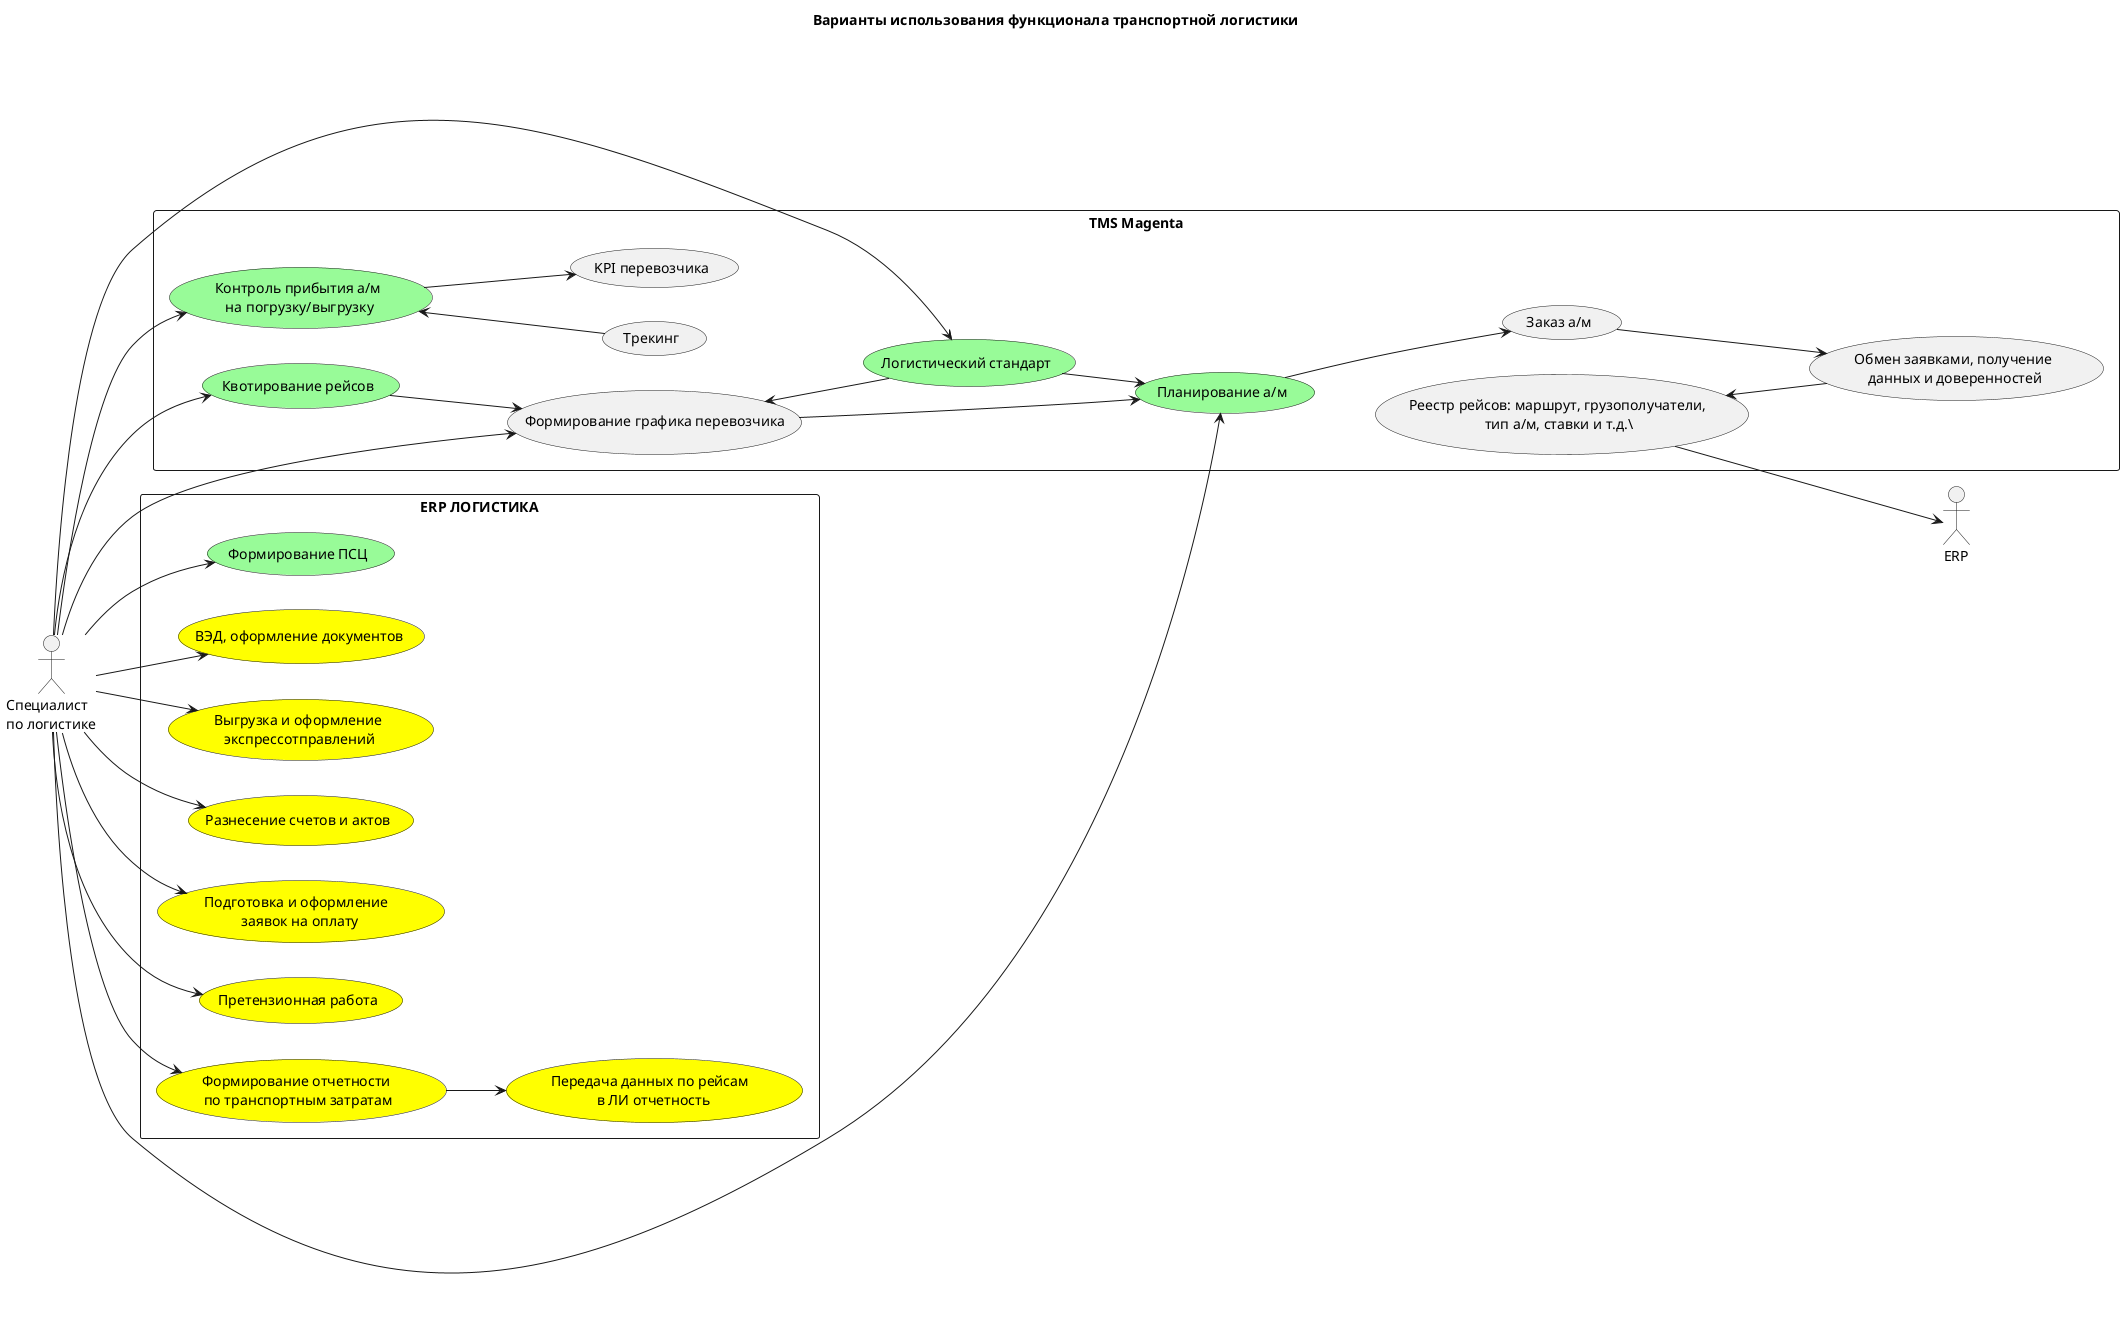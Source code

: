 @startuml

left to right direction

title Варианты использования функционала транспортной логистики

actor "Специалист \nпо логистике" as LG
:ERP:




rectangle "TMS Magenta" {
    usecase "Планирование а/м"  #PaleGreen
    usecase "Квотирование рейсов"  #PaleGreen
    usecase "Контроль прибытия а/м\n на погрузку/выгрузку"  #PaleGreen
    usecase "Логистический стандарт"  #PaleGreen

    LG --> (Планирование а/м)
    (Планирование а/м) --> (Заказ а/м)
    'LG --> (Заказ а/м)
    LG --> (Формирование графика перевозчика)
    (Формирование графика перевозчика) --> (Планирование а/м)
    (Реестр рейсов: маршрут, грузополучатели, \nтип а/м, ставки и т.д.\) --> ERP                                                                                                
    (Формирование графика перевозчика) <--(Логистический стандарт)
    '(Формирование графика перевозчика) <-- (Обмен заявками, получение\n данных и доверенностей)
    (Реестр рейсов: маршрут, грузополучатели, \nтип а/м, ставки и т.д.\) <-- (Обмен заявками, получение\n данных и доверенностей)
    'ERP -->(Обмен заявками, получение\n данных и доверенностей)
    (Заказ а/м)-->(Обмен заявками, получение\n данных и доверенностей)
    LG --> (Квотирование рейсов)
    LG --> (Контроль прибытия а/м\n на погрузку/выгрузку)
    (Контроль прибытия а/м\n на погрузку/выгрузку) <-- (Трекинг)
    (Контроль прибытия а/м\n на погрузку/выгрузку)  --> (KPI перевозчика)
    (Квотирование рейсов) --> (Формирование графика перевозчика)
    '(Заказ а/м) --> (Реестр рейсов: маршрут, грузополучатели, \nтип а/м, ставки и т.д.\)
    'LG --> (Обмен заявками, получение\n данных и доверенностей)
    'LG --> (KPI перевозчика)
    LG --> (Логистический стандарт) 
    (Логистический стандарт) --> (Планирование а/м)
    'LG --> (Трекинг)
    'LG --> (Реестр рейсов: маршрут, грузополучатели, \nтип а/м, ставки и т.д.\)

}

rectangle "ERP ЛОГИСТИКА" {
    usecase "Формирование ПСЦ"  #PaleGreen
    usecase "ВЭД, оформление документов"  #Yellow
    usecase "Выгрузка и оформление\n экспрессотправлений"  #Yellow
    usecase "Разнесение счетов и актов"  #Yellow
    usecase "Подготовка и оформление \n заявок на оплату"  #Yellow
    usecase "Претензионная работа"  #Yellow
    usecase "Формирование отчетности \nпо транспортным затратам"  #Yellow
    usecase "Передача данных по рейсам \n в ЛИ отчетность"  #Yellow
    

    LG --> (ВЭД, оформление документов)
    LG --> (Выгрузка и оформление\n экспрессотправлений)
    LG --> (Разнесение счетов и актов)
    LG --> (Подготовка и оформление \n заявок на оплату)
    LG --> (Претензионная работа)
    LG --> (Формирование ПСЦ)
    LG --> (Формирование отчетности \nпо транспортным затратам)
    (Формирование отчетности \nпо транспортным затратам) --> (Передача данных по рейсам \n в ЛИ отчетность)

    'LG --> (Передача данных по рейсам \n в ЛИ отчетность)


}


@enduml